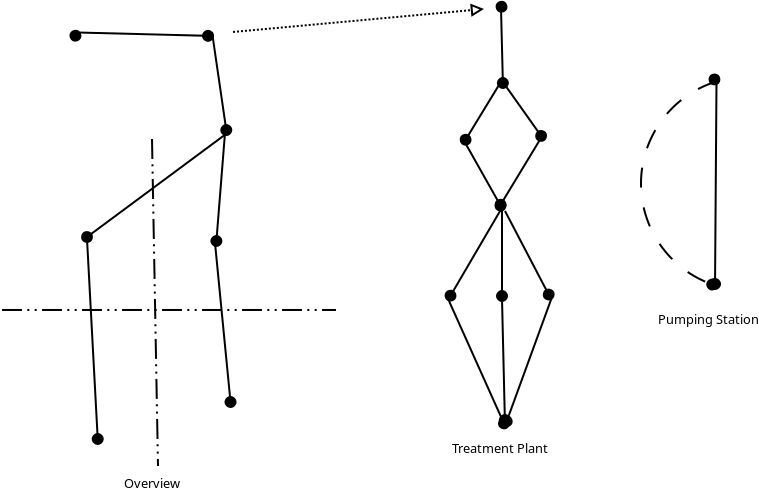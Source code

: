<?xml version="1.0" encoding="UTF-8"?>
<dia:diagram xmlns:dia="http://www.lysator.liu.se/~alla/dia/">
  <dia:layer name="Background" visible="true" active="true">
    <dia:object type="Standard - Line" version="0" id="O0">
      <dia:attribute name="obj_pos">
        <dia:point val="4.2,4.5"/>
      </dia:attribute>
      <dia:attribute name="obj_bb">
        <dia:rectangle val="3.867,4.283;4.475,4.891"/>
      </dia:attribute>
      <dia:attribute name="conn_endpoints">
        <dia:point val="4.2,4.5"/>
        <dia:point val="4.25,4.35"/>
      </dia:attribute>
      <dia:attribute name="numcp">
        <dia:int val="1"/>
      </dia:attribute>
      <dia:attribute name="end_arrow">
        <dia:enum val="8"/>
      </dia:attribute>
      <dia:attribute name="end_arrow_length">
        <dia:real val="0.5"/>
      </dia:attribute>
      <dia:attribute name="end_arrow_width">
        <dia:real val="0.5"/>
      </dia:attribute>
    </dia:object>
    <dia:object type="Standard - Line" version="0" id="O1">
      <dia:attribute name="obj_pos">
        <dia:point val="4.225,4.425"/>
      </dia:attribute>
      <dia:attribute name="obj_bb">
        <dia:rectangle val="4.174,4.273;11.121,4.914"/>
      </dia:attribute>
      <dia:attribute name="conn_endpoints">
        <dia:point val="4.225,4.425"/>
        <dia:point val="11.05,4.6"/>
      </dia:attribute>
      <dia:attribute name="numcp">
        <dia:int val="1"/>
      </dia:attribute>
      <dia:attribute name="end_arrow">
        <dia:enum val="8"/>
      </dia:attribute>
      <dia:attribute name="end_arrow_length">
        <dia:real val="0.5"/>
      </dia:attribute>
      <dia:attribute name="end_arrow_width">
        <dia:real val="0.5"/>
      </dia:attribute>
      <dia:connections>
        <dia:connection handle="0" to="O0" connection="0"/>
      </dia:connections>
    </dia:object>
    <dia:object type="Standard - Line" version="0" id="O2">
      <dia:attribute name="obj_pos">
        <dia:point val="11,4.4"/>
      </dia:attribute>
      <dia:attribute name="obj_bb">
        <dia:rectangle val="10.943,4.343;12.031,9.62"/>
      </dia:attribute>
      <dia:attribute name="conn_endpoints">
        <dia:point val="11,4.4"/>
        <dia:point val="11.75,9.55"/>
      </dia:attribute>
      <dia:attribute name="numcp">
        <dia:int val="1"/>
      </dia:attribute>
      <dia:attribute name="end_arrow">
        <dia:enum val="8"/>
      </dia:attribute>
      <dia:attribute name="end_arrow_length">
        <dia:real val="0.5"/>
      </dia:attribute>
      <dia:attribute name="end_arrow_width">
        <dia:real val="0.5"/>
      </dia:attribute>
    </dia:object>
    <dia:object type="Standard - Line" version="0" id="O3">
      <dia:attribute name="obj_pos">
        <dia:point val="11.7,9.5"/>
      </dia:attribute>
      <dia:attribute name="obj_bb">
        <dia:rectangle val="4.48,9.43;11.77,14.909"/>
      </dia:attribute>
      <dia:attribute name="conn_endpoints">
        <dia:point val="11.7,9.5"/>
        <dia:point val="4.55,14.8"/>
      </dia:attribute>
      <dia:attribute name="numcp">
        <dia:int val="1"/>
      </dia:attribute>
      <dia:attribute name="end_arrow">
        <dia:enum val="8"/>
      </dia:attribute>
      <dia:attribute name="end_arrow_length">
        <dia:real val="0.5"/>
      </dia:attribute>
      <dia:attribute name="end_arrow_width">
        <dia:real val="0.5"/>
      </dia:attribute>
    </dia:object>
    <dia:object type="Standard - Line" version="0" id="O4">
      <dia:attribute name="obj_pos">
        <dia:point val="4.75,14.75"/>
      </dia:attribute>
      <dia:attribute name="obj_bb">
        <dia:rectangle val="4.697,14.697;5.607,25.071"/>
      </dia:attribute>
      <dia:attribute name="conn_endpoints">
        <dia:point val="4.75,14.75"/>
        <dia:point val="5.3,25"/>
      </dia:attribute>
      <dia:attribute name="numcp">
        <dia:int val="1"/>
      </dia:attribute>
      <dia:attribute name="end_arrow">
        <dia:enum val="8"/>
      </dia:attribute>
      <dia:attribute name="end_arrow_length">
        <dia:real val="0.5"/>
      </dia:attribute>
      <dia:attribute name="end_arrow_width">
        <dia:real val="0.5"/>
      </dia:attribute>
    </dia:object>
    <dia:object type="Standard - Line" version="0" id="O5">
      <dia:attribute name="obj_pos">
        <dia:point val="11.65,9.45"/>
      </dia:attribute>
      <dia:attribute name="obj_bb">
        <dia:rectangle val="10.9,9.396;11.704,15.171"/>
      </dia:attribute>
      <dia:attribute name="conn_endpoints">
        <dia:point val="11.65,9.45"/>
        <dia:point val="11.2,15.1"/>
      </dia:attribute>
      <dia:attribute name="numcp">
        <dia:int val="1"/>
      </dia:attribute>
      <dia:attribute name="end_arrow">
        <dia:enum val="8"/>
      </dia:attribute>
      <dia:attribute name="end_arrow_length">
        <dia:real val="0.5"/>
      </dia:attribute>
      <dia:attribute name="end_arrow_width">
        <dia:real val="0.5"/>
      </dia:attribute>
    </dia:object>
    <dia:object type="Standard - Line" version="0" id="O6">
      <dia:attribute name="obj_pos">
        <dia:point val="11.15,14.95"/>
      </dia:attribute>
      <dia:attribute name="obj_bb">
        <dia:rectangle val="11.095,14.895;12.245,23.22"/>
      </dia:attribute>
      <dia:attribute name="conn_endpoints">
        <dia:point val="11.15,14.95"/>
        <dia:point val="11.95,23.15"/>
      </dia:attribute>
      <dia:attribute name="numcp">
        <dia:int val="1"/>
      </dia:attribute>
      <dia:attribute name="end_arrow">
        <dia:enum val="8"/>
      </dia:attribute>
      <dia:attribute name="end_arrow_length">
        <dia:real val="0.5"/>
      </dia:attribute>
      <dia:attribute name="end_arrow_width">
        <dia:real val="0.5"/>
      </dia:attribute>
    </dia:object>
    <dia:object type="Standard - Line" version="0" id="O7">
      <dia:attribute name="obj_pos">
        <dia:point val="0.5,18.3"/>
      </dia:attribute>
      <dia:attribute name="obj_bb">
        <dia:rectangle val="0.45,18.25;17.25,18.35"/>
      </dia:attribute>
      <dia:attribute name="conn_endpoints">
        <dia:point val="0.5,18.3"/>
        <dia:point val="17.2,18.3"/>
      </dia:attribute>
      <dia:attribute name="numcp">
        <dia:int val="1"/>
      </dia:attribute>
      <dia:attribute name="line_style">
        <dia:enum val="3"/>
      </dia:attribute>
    </dia:object>
    <dia:object type="Standard - Line" version="0" id="O8">
      <dia:attribute name="obj_pos">
        <dia:point val="8,9.75"/>
      </dia:attribute>
      <dia:attribute name="obj_bb">
        <dia:rectangle val="7.949,9.699;8.351,26.151"/>
      </dia:attribute>
      <dia:attribute name="conn_endpoints">
        <dia:point val="8,9.75"/>
        <dia:point val="8.3,26.1"/>
      </dia:attribute>
      <dia:attribute name="numcp">
        <dia:int val="1"/>
      </dia:attribute>
      <dia:attribute name="line_style">
        <dia:enum val="3"/>
      </dia:attribute>
    </dia:object>
    <dia:object type="Standard - Text" version="1" id="O9">
      <dia:attribute name="obj_pos">
        <dia:point val="6.6,27.2"/>
      </dia:attribute>
      <dia:attribute name="obj_bb">
        <dia:rectangle val="6.6,26.605;9.617,27.35"/>
      </dia:attribute>
      <dia:attribute name="text">
        <dia:composite type="text">
          <dia:attribute name="string">
            <dia:string>#Overview#</dia:string>
          </dia:attribute>
          <dia:attribute name="font">
            <dia:font family="sans" style="0" name="Helvetica"/>
          </dia:attribute>
          <dia:attribute name="height">
            <dia:real val="0.8"/>
          </dia:attribute>
          <dia:attribute name="pos">
            <dia:point val="6.6,27.2"/>
          </dia:attribute>
          <dia:attribute name="color">
            <dia:color val="#000000"/>
          </dia:attribute>
          <dia:attribute name="alignment">
            <dia:enum val="0"/>
          </dia:attribute>
        </dia:composite>
      </dia:attribute>
      <dia:attribute name="valign">
        <dia:enum val="3"/>
      </dia:attribute>
    </dia:object>
    <dia:object type="Standard - Line" version="0" id="O10">
      <dia:attribute name="obj_pos">
        <dia:point val="12.05,4.4"/>
      </dia:attribute>
      <dia:attribute name="obj_bb">
        <dia:rectangle val="11.996,2.971;24.711,4.454"/>
      </dia:attribute>
      <dia:attribute name="conn_endpoints">
        <dia:point val="12.05,4.4"/>
        <dia:point val="24.6,3.25"/>
      </dia:attribute>
      <dia:attribute name="numcp">
        <dia:int val="1"/>
      </dia:attribute>
      <dia:attribute name="line_style">
        <dia:enum val="4"/>
      </dia:attribute>
      <dia:attribute name="end_arrow">
        <dia:enum val="12"/>
      </dia:attribute>
      <dia:attribute name="end_arrow_length">
        <dia:real val="0.5"/>
      </dia:attribute>
      <dia:attribute name="end_arrow_width">
        <dia:real val="0.5"/>
      </dia:attribute>
    </dia:object>
    <dia:object type="Standard - Line" version="0" id="O11">
      <dia:attribute name="obj_pos">
        <dia:point val="25.5,3.15"/>
      </dia:attribute>
      <dia:attribute name="obj_bb">
        <dia:rectangle val="25.189,2.851;25.767,3.425"/>
      </dia:attribute>
      <dia:attribute name="conn_endpoints">
        <dia:point val="25.5,3.15"/>
        <dia:point val="25.7,3.25"/>
      </dia:attribute>
      <dia:attribute name="numcp">
        <dia:int val="1"/>
      </dia:attribute>
      <dia:attribute name="end_arrow">
        <dia:enum val="8"/>
      </dia:attribute>
      <dia:attribute name="end_arrow_length">
        <dia:real val="0.5"/>
      </dia:attribute>
      <dia:attribute name="end_arrow_width">
        <dia:real val="0.5"/>
      </dia:attribute>
    </dia:object>
    <dia:object type="Standard - Line" version="0" id="O12">
      <dia:attribute name="obj_pos">
        <dia:point val="25.45,3.2"/>
      </dia:attribute>
      <dia:attribute name="obj_bb">
        <dia:rectangle val="25.223,3.149;25.864,7.271"/>
      </dia:attribute>
      <dia:attribute name="conn_endpoints">
        <dia:point val="25.45,3.2"/>
        <dia:point val="25.55,7.2"/>
      </dia:attribute>
      <dia:attribute name="numcp">
        <dia:int val="1"/>
      </dia:attribute>
      <dia:attribute name="end_arrow">
        <dia:enum val="8"/>
      </dia:attribute>
      <dia:attribute name="end_arrow_length">
        <dia:real val="0.5"/>
      </dia:attribute>
      <dia:attribute name="end_arrow_width">
        <dia:real val="0.5"/>
      </dia:attribute>
    </dia:object>
    <dia:object type="Standard - Line" version="0" id="O13">
      <dia:attribute name="obj_pos">
        <dia:point val="25.35,7.05"/>
      </dia:attribute>
      <dia:attribute name="obj_bb">
        <dia:rectangle val="23.406,6.981;25.419,10.069"/>
      </dia:attribute>
      <dia:attribute name="conn_endpoints">
        <dia:point val="25.35,7.05"/>
        <dia:point val="23.55,10"/>
      </dia:attribute>
      <dia:attribute name="numcp">
        <dia:int val="1"/>
      </dia:attribute>
      <dia:attribute name="end_arrow">
        <dia:enum val="8"/>
      </dia:attribute>
      <dia:attribute name="end_arrow_length">
        <dia:real val="0.5"/>
      </dia:attribute>
      <dia:attribute name="end_arrow_width">
        <dia:real val="0.5"/>
      </dia:attribute>
    </dia:object>
    <dia:object type="Standard - Line" version="0" id="O14">
      <dia:attribute name="obj_pos">
        <dia:point val="25.65,7.05"/>
      </dia:attribute>
      <dia:attribute name="obj_bb">
        <dia:rectangle val="25.58,6.98;27.717,9.87"/>
      </dia:attribute>
      <dia:attribute name="conn_endpoints">
        <dia:point val="25.65,7.05"/>
        <dia:point val="27.6,9.8"/>
      </dia:attribute>
      <dia:attribute name="numcp">
        <dia:int val="1"/>
      </dia:attribute>
      <dia:attribute name="end_arrow">
        <dia:enum val="8"/>
      </dia:attribute>
      <dia:attribute name="end_arrow_length">
        <dia:real val="0.5"/>
      </dia:attribute>
      <dia:attribute name="end_arrow_width">
        <dia:real val="0.5"/>
      </dia:attribute>
    </dia:object>
    <dia:object type="Standard - Line" version="0" id="O15">
      <dia:attribute name="obj_pos">
        <dia:point val="23.55,9.75"/>
      </dia:attribute>
      <dia:attribute name="obj_bb">
        <dia:rectangle val="23.482,9.682;25.707,13.368"/>
      </dia:attribute>
      <dia:attribute name="conn_endpoints">
        <dia:point val="23.55,9.75"/>
        <dia:point val="25.55,13.3"/>
      </dia:attribute>
      <dia:attribute name="numcp">
        <dia:int val="1"/>
      </dia:attribute>
      <dia:attribute name="end_arrow">
        <dia:enum val="8"/>
      </dia:attribute>
      <dia:attribute name="end_arrow_length">
        <dia:real val="0.5"/>
      </dia:attribute>
      <dia:attribute name="end_arrow_width">
        <dia:real val="0.5"/>
      </dia:attribute>
    </dia:object>
    <dia:object type="Standard - Line" version="0" id="O16">
      <dia:attribute name="obj_pos">
        <dia:point val="27.45,9.7"/>
      </dia:attribute>
      <dia:attribute name="obj_bb">
        <dia:rectangle val="25.155,9.631;27.519,13.319"/>
      </dia:attribute>
      <dia:attribute name="conn_endpoints">
        <dia:point val="27.45,9.7"/>
        <dia:point val="25.3,13.25"/>
      </dia:attribute>
      <dia:attribute name="numcp">
        <dia:int val="1"/>
      </dia:attribute>
      <dia:attribute name="end_arrow">
        <dia:enum val="8"/>
      </dia:attribute>
      <dia:attribute name="end_arrow_length">
        <dia:real val="0.5"/>
      </dia:attribute>
      <dia:attribute name="end_arrow_width">
        <dia:real val="0.5"/>
      </dia:attribute>
    </dia:object>
    <dia:object type="Standard - Line" version="0" id="O17">
      <dia:attribute name="obj_pos">
        <dia:point val="25.55,13.1"/>
      </dia:attribute>
      <dia:attribute name="obj_bb">
        <dia:rectangle val="22.649,13.032;25.618,17.868"/>
      </dia:attribute>
      <dia:attribute name="conn_endpoints">
        <dia:point val="25.55,13.1"/>
        <dia:point val="22.8,17.8"/>
      </dia:attribute>
      <dia:attribute name="numcp">
        <dia:int val="1"/>
      </dia:attribute>
      <dia:attribute name="end_arrow">
        <dia:enum val="8"/>
      </dia:attribute>
      <dia:attribute name="end_arrow_length">
        <dia:real val="0.5"/>
      </dia:attribute>
      <dia:attribute name="end_arrow_width">
        <dia:real val="0.5"/>
      </dia:attribute>
    </dia:object>
    <dia:object type="Standard - Line" version="0" id="O18">
      <dia:attribute name="obj_pos">
        <dia:point val="25.5,13.25"/>
      </dia:attribute>
      <dia:attribute name="obj_bb">
        <dia:rectangle val="25.179,13.2;25.821,17.921"/>
      </dia:attribute>
      <dia:attribute name="conn_endpoints">
        <dia:point val="25.5,13.25"/>
        <dia:point val="25.5,17.85"/>
      </dia:attribute>
      <dia:attribute name="numcp">
        <dia:int val="1"/>
      </dia:attribute>
      <dia:attribute name="end_arrow">
        <dia:enum val="8"/>
      </dia:attribute>
      <dia:attribute name="end_arrow_length">
        <dia:real val="0.5"/>
      </dia:attribute>
      <dia:attribute name="end_arrow_width">
        <dia:real val="0.5"/>
      </dia:attribute>
    </dia:object>
    <dia:object type="Standard - Line" version="0" id="O19">
      <dia:attribute name="obj_pos">
        <dia:point val="25.65,13.35"/>
      </dia:attribute>
      <dia:attribute name="obj_bb">
        <dia:rectangle val="25.582,13.283;28.118,17.817"/>
      </dia:attribute>
      <dia:attribute name="conn_endpoints">
        <dia:point val="25.65,13.35"/>
        <dia:point val="27.95,17.75"/>
      </dia:attribute>
      <dia:attribute name="numcp">
        <dia:int val="1"/>
      </dia:attribute>
      <dia:attribute name="end_arrow">
        <dia:enum val="8"/>
      </dia:attribute>
      <dia:attribute name="end_arrow_length">
        <dia:real val="0.5"/>
      </dia:attribute>
      <dia:attribute name="end_arrow_width">
        <dia:real val="0.5"/>
      </dia:attribute>
    </dia:object>
    <dia:object type="Standard - Line" version="0" id="O20">
      <dia:attribute name="obj_pos">
        <dia:point val="22.85,17.85"/>
      </dia:attribute>
      <dia:attribute name="obj_bb">
        <dia:rectangle val="22.784,17.784;25.89,24.266"/>
      </dia:attribute>
      <dia:attribute name="conn_endpoints">
        <dia:point val="22.85,17.85"/>
        <dia:point val="25.7,24.2"/>
      </dia:attribute>
      <dia:attribute name="numcp">
        <dia:int val="1"/>
      </dia:attribute>
      <dia:attribute name="end_arrow">
        <dia:enum val="8"/>
      </dia:attribute>
      <dia:attribute name="end_arrow_length">
        <dia:real val="0.5"/>
      </dia:attribute>
      <dia:attribute name="end_arrow_width">
        <dia:real val="0.5"/>
      </dia:attribute>
    </dia:object>
    <dia:object type="Standard - Line" version="0" id="O21">
      <dia:attribute name="obj_pos">
        <dia:point val="28,17.65"/>
      </dia:attribute>
      <dia:attribute name="obj_bb">
        <dia:rectangle val="25.434,17.586;28.064,24.166"/>
      </dia:attribute>
      <dia:attribute name="conn_endpoints">
        <dia:point val="28,17.65"/>
        <dia:point val="25.65,24.1"/>
      </dia:attribute>
      <dia:attribute name="numcp">
        <dia:int val="1"/>
      </dia:attribute>
      <dia:attribute name="end_arrow">
        <dia:enum val="8"/>
      </dia:attribute>
      <dia:attribute name="end_arrow_length">
        <dia:real val="0.5"/>
      </dia:attribute>
      <dia:attribute name="end_arrow_width">
        <dia:real val="0.5"/>
      </dia:attribute>
    </dia:object>
    <dia:object type="Standard - Line" version="0" id="O22">
      <dia:attribute name="obj_pos">
        <dia:point val="25.5,17.75"/>
      </dia:attribute>
      <dia:attribute name="obj_bb">
        <dia:rectangle val="25.323,17.699;25.965,24.121"/>
      </dia:attribute>
      <dia:attribute name="conn_endpoints">
        <dia:point val="25.5,17.75"/>
        <dia:point val="25.65,24.05"/>
      </dia:attribute>
      <dia:attribute name="numcp">
        <dia:int val="1"/>
      </dia:attribute>
      <dia:attribute name="end_arrow">
        <dia:enum val="8"/>
      </dia:attribute>
      <dia:attribute name="end_arrow_length">
        <dia:real val="0.5"/>
      </dia:attribute>
      <dia:attribute name="end_arrow_width">
        <dia:real val="0.5"/>
      </dia:attribute>
    </dia:object>
    <dia:object type="Standard - Text" version="1" id="O23">
      <dia:attribute name="obj_pos">
        <dia:point val="23,25.45"/>
      </dia:attribute>
      <dia:attribute name="obj_bb">
        <dia:rectangle val="23,24.855;28.067,25.6"/>
      </dia:attribute>
      <dia:attribute name="text">
        <dia:composite type="text">
          <dia:attribute name="string">
            <dia:string>#Treatment Plant#</dia:string>
          </dia:attribute>
          <dia:attribute name="font">
            <dia:font family="sans" style="0" name="Helvetica"/>
          </dia:attribute>
          <dia:attribute name="height">
            <dia:real val="0.8"/>
          </dia:attribute>
          <dia:attribute name="pos">
            <dia:point val="23,25.45"/>
          </dia:attribute>
          <dia:attribute name="color">
            <dia:color val="#000000"/>
          </dia:attribute>
          <dia:attribute name="alignment">
            <dia:enum val="0"/>
          </dia:attribute>
        </dia:composite>
      </dia:attribute>
      <dia:attribute name="valign">
        <dia:enum val="3"/>
      </dia:attribute>
    </dia:object>
    <dia:object type="Standard - Line" version="0" id="O24">
      <dia:attribute name="obj_pos">
        <dia:point val="36.15,6.8"/>
      </dia:attribute>
      <dia:attribute name="obj_bb">
        <dia:rectangle val="35.896,6.546;36.371,7.021"/>
      </dia:attribute>
      <dia:attribute name="conn_endpoints">
        <dia:point val="36.15,6.8"/>
        <dia:point val="36.3,6.95"/>
      </dia:attribute>
      <dia:attribute name="numcp">
        <dia:int val="1"/>
      </dia:attribute>
      <dia:attribute name="end_arrow">
        <dia:enum val="8"/>
      </dia:attribute>
      <dia:attribute name="end_arrow_length">
        <dia:real val="0.5"/>
      </dia:attribute>
      <dia:attribute name="end_arrow_width">
        <dia:real val="0.5"/>
      </dia:attribute>
    </dia:object>
    <dia:object type="Standard - Line" version="0" id="O25">
      <dia:attribute name="obj_pos">
        <dia:point val="36.225,6.875"/>
      </dia:attribute>
      <dia:attribute name="obj_bb">
        <dia:rectangle val="35.831,6.825;36.472,17.321"/>
      </dia:attribute>
      <dia:attribute name="conn_endpoints">
        <dia:point val="36.225,6.875"/>
        <dia:point val="36.15,17.25"/>
      </dia:attribute>
      <dia:attribute name="numcp">
        <dia:int val="1"/>
      </dia:attribute>
      <dia:attribute name="end_arrow">
        <dia:enum val="8"/>
      </dia:attribute>
      <dia:attribute name="end_arrow_length">
        <dia:real val="0.5"/>
      </dia:attribute>
      <dia:attribute name="end_arrow_width">
        <dia:real val="0.5"/>
      </dia:attribute>
      <dia:connections>
        <dia:connection handle="0" to="O24" connection="0"/>
      </dia:connections>
    </dia:object>
    <dia:object type="Standard - Arc" version="0" id="O26">
      <dia:attribute name="obj_pos">
        <dia:point val="36.225,6.875"/>
      </dia:attribute>
      <dia:attribute name="obj_bb">
        <dia:rectangle val="32.4,6.825;36.318,17.335"/>
      </dia:attribute>
      <dia:attribute name="conn_endpoints">
        <dia:point val="36.225,6.875"/>
        <dia:point val="36.25,17.1"/>
      </dia:attribute>
      <dia:attribute name="curve_distance">
        <dia:real val="3.788"/>
      </dia:attribute>
      <dia:attribute name="line_style">
        <dia:enum val="1"/>
      </dia:attribute>
      <dia:attribute name="end_arrow">
        <dia:enum val="8"/>
      </dia:attribute>
      <dia:attribute name="end_arrow_length">
        <dia:real val="0.5"/>
      </dia:attribute>
      <dia:attribute name="end_arrow_width">
        <dia:real val="0.5"/>
      </dia:attribute>
      <dia:connections>
        <dia:connection handle="0" to="O24" connection="0"/>
      </dia:connections>
    </dia:object>
    <dia:object type="Standard - Text" version="1" id="O27">
      <dia:attribute name="obj_pos">
        <dia:point val="33.3,19"/>
      </dia:attribute>
      <dia:attribute name="obj_bb">
        <dia:rectangle val="33.3,18.405;38.57,19.15"/>
      </dia:attribute>
      <dia:attribute name="text">
        <dia:composite type="text">
          <dia:attribute name="string">
            <dia:string>#Pumping Station#</dia:string>
          </dia:attribute>
          <dia:attribute name="font">
            <dia:font family="sans" style="0" name="Helvetica"/>
          </dia:attribute>
          <dia:attribute name="height">
            <dia:real val="0.8"/>
          </dia:attribute>
          <dia:attribute name="pos">
            <dia:point val="33.3,19"/>
          </dia:attribute>
          <dia:attribute name="color">
            <dia:color val="#000000"/>
          </dia:attribute>
          <dia:attribute name="alignment">
            <dia:enum val="0"/>
          </dia:attribute>
        </dia:composite>
      </dia:attribute>
      <dia:attribute name="valign">
        <dia:enum val="3"/>
      </dia:attribute>
    </dia:object>
  </dia:layer>
</dia:diagram>
